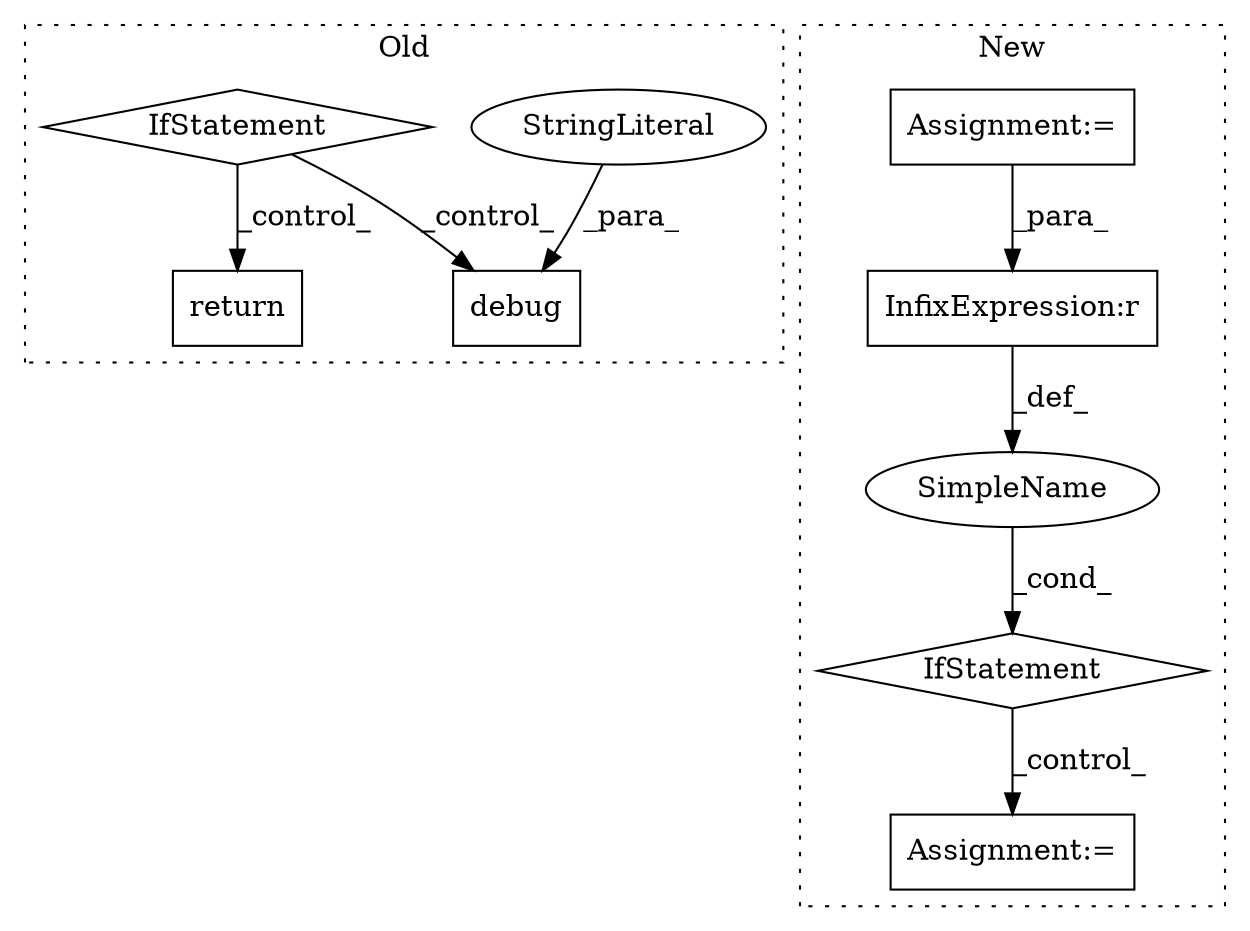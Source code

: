 digraph G {
subgraph cluster0 {
1 [label="debug" a="32" s="4957,5000" l="6,1" shape="box"];
3 [label="StringLiteral" a="45" s="4963" l="27" shape="ellipse"];
8 [label="IfStatement" a="25" s="4900,4940" l="8,2" shape="diamond"];
9 [label="return" a="41" s="5009" l="7" shape="box"];
label = "Old";
style="dotted";
}
subgraph cluster1 {
2 [label="IfStatement" a="25" s="5383,5407" l="4,2" shape="diamond"];
4 [label="Assignment:=" a="7" s="5546" l="1" shape="box"];
5 [label="SimpleName" a="42" s="" l="" shape="ellipse"];
6 [label="InfixExpression:r" a="27" s="5399" l="4" shape="box"];
7 [label="Assignment:=" a="7" s="5335" l="1" shape="box"];
label = "New";
style="dotted";
}
2 -> 4 [label="_control_"];
3 -> 1 [label="_para_"];
5 -> 2 [label="_cond_"];
6 -> 5 [label="_def_"];
7 -> 6 [label="_para_"];
8 -> 1 [label="_control_"];
8 -> 9 [label="_control_"];
}